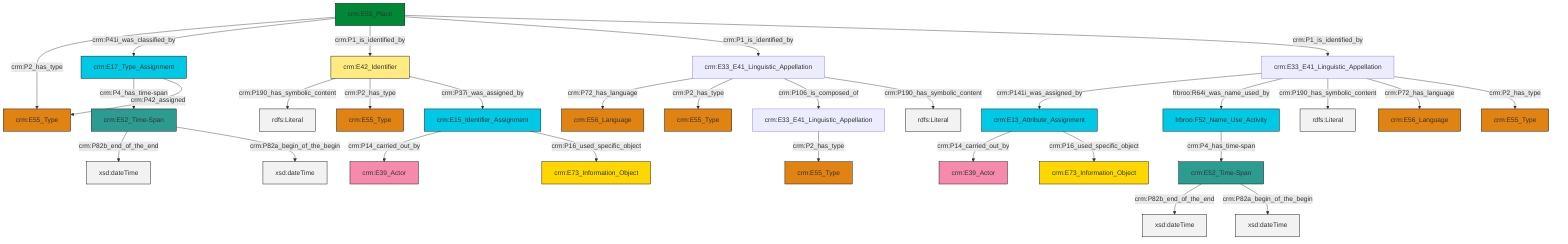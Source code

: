 graph TD
classDef Literal fill:#f2f2f2,stroke:#000000;
classDef CRM_Entity fill:#FFFFFF,stroke:#000000;
classDef Temporal_Entity fill:#00C9E6, stroke:#000000;
classDef Type fill:#E18312, stroke:#000000;
classDef Time-Span fill:#2C9C91, stroke:#000000;
classDef Appellation fill:#FFEB7F, stroke:#000000;
classDef Place fill:#008836, stroke:#000000;
classDef Persistent_Item fill:#B266B2, stroke:#000000;
classDef Conceptual_Object fill:#FFD700, stroke:#000000;
classDef Physical_Thing fill:#D2B48C, stroke:#000000;
classDef Actor fill:#f58aad, stroke:#000000;
classDef PC_Classes fill:#4ce600, stroke:#000000;
classDef Multi fill:#cccccc,stroke:#000000;

0["crm:E33_E41_Linguistic_Appellation"]:::Default -->|crm:P141i_was_assigned_by| 1["crm:E13_Attribute_Assignment"]:::Temporal_Entity
1["crm:E13_Attribute_Assignment"]:::Temporal_Entity -->|crm:P14_carried_out_by| 2["crm:E39_Actor"]:::Actor
3["crm:E53_Place"]:::Place -->|crm:P2_has_type| 4["crm:E55_Type"]:::Type
3["crm:E53_Place"]:::Place -->|crm:P41i_was_classified_by| 5["crm:E17_Type_Assignment"]:::Temporal_Entity
12["crm:E52_Time-Span"]:::Time-Span -->|crm:P82b_end_of_the_end| 13[xsd:dateTime]:::Literal
10["frbroo:F52_Name_Use_Activity"]:::Temporal_Entity -->|crm:P4_has_time-span| 16["crm:E52_Time-Span"]:::Time-Span
3["crm:E53_Place"]:::Place -->|crm:P1_is_identified_by| 19["crm:E42_Identifier"]:::Appellation
0["crm:E33_E41_Linguistic_Appellation"]:::Default -->|frbroo:R64i_was_name_used_by| 10["frbroo:F52_Name_Use_Activity"]:::Temporal_Entity
24["crm:E33_E41_Linguistic_Appellation"]:::Default -->|crm:P72_has_language| 25["crm:E56_Language"]:::Type
16["crm:E52_Time-Span"]:::Time-Span -->|crm:P82b_end_of_the_end| 26[xsd:dateTime]:::Literal
12["crm:E52_Time-Span"]:::Time-Span -->|crm:P82a_begin_of_the_begin| 27[xsd:dateTime]:::Literal
3["crm:E53_Place"]:::Place -->|crm:P1_is_identified_by| 24["crm:E33_E41_Linguistic_Appellation"]:::Default
3["crm:E53_Place"]:::Place -->|crm:P1_is_identified_by| 0["crm:E33_E41_Linguistic_Appellation"]:::Default
33["crm:E33_E41_Linguistic_Appellation"]:::Default -->|crm:P2_has_type| 35["crm:E55_Type"]:::Type
5["crm:E17_Type_Assignment"]:::Temporal_Entity -->|crm:P4_has_time-span| 12["crm:E52_Time-Span"]:::Time-Span
0["crm:E33_E41_Linguistic_Appellation"]:::Default -->|crm:P190_has_symbolic_content| 36[rdfs:Literal]:::Literal
0["crm:E33_E41_Linguistic_Appellation"]:::Default -->|crm:P72_has_language| 30["crm:E56_Language"]:::Type
5["crm:E17_Type_Assignment"]:::Temporal_Entity -->|crm:P42_assigned| 4["crm:E55_Type"]:::Type
16["crm:E52_Time-Span"]:::Time-Span -->|crm:P82a_begin_of_the_begin| 39[xsd:dateTime]:::Literal
8["crm:E15_Identifier_Assignment"]:::Temporal_Entity -->|crm:P14_carried_out_by| 17["crm:E39_Actor"]:::Actor
24["crm:E33_E41_Linguistic_Appellation"]:::Default -->|crm:P2_has_type| 6["crm:E55_Type"]:::Type
24["crm:E33_E41_Linguistic_Appellation"]:::Default -->|crm:P106_is_composed_of| 33["crm:E33_E41_Linguistic_Appellation"]:::Default
24["crm:E33_E41_Linguistic_Appellation"]:::Default -->|crm:P190_has_symbolic_content| 44[rdfs:Literal]:::Literal
19["crm:E42_Identifier"]:::Appellation -->|crm:P190_has_symbolic_content| 45[rdfs:Literal]:::Literal
1["crm:E13_Attribute_Assignment"]:::Temporal_Entity -->|crm:P16_used_specific_object| 28["crm:E73_Information_Object"]:::Conceptual_Object
8["crm:E15_Identifier_Assignment"]:::Temporal_Entity -->|crm:P16_used_specific_object| 22["crm:E73_Information_Object"]:::Conceptual_Object
0["crm:E33_E41_Linguistic_Appellation"]:::Default -->|crm:P2_has_type| 50["crm:E55_Type"]:::Type
19["crm:E42_Identifier"]:::Appellation -->|crm:P2_has_type| 14["crm:E55_Type"]:::Type
19["crm:E42_Identifier"]:::Appellation -->|crm:P37i_was_assigned_by| 8["crm:E15_Identifier_Assignment"]:::Temporal_Entity